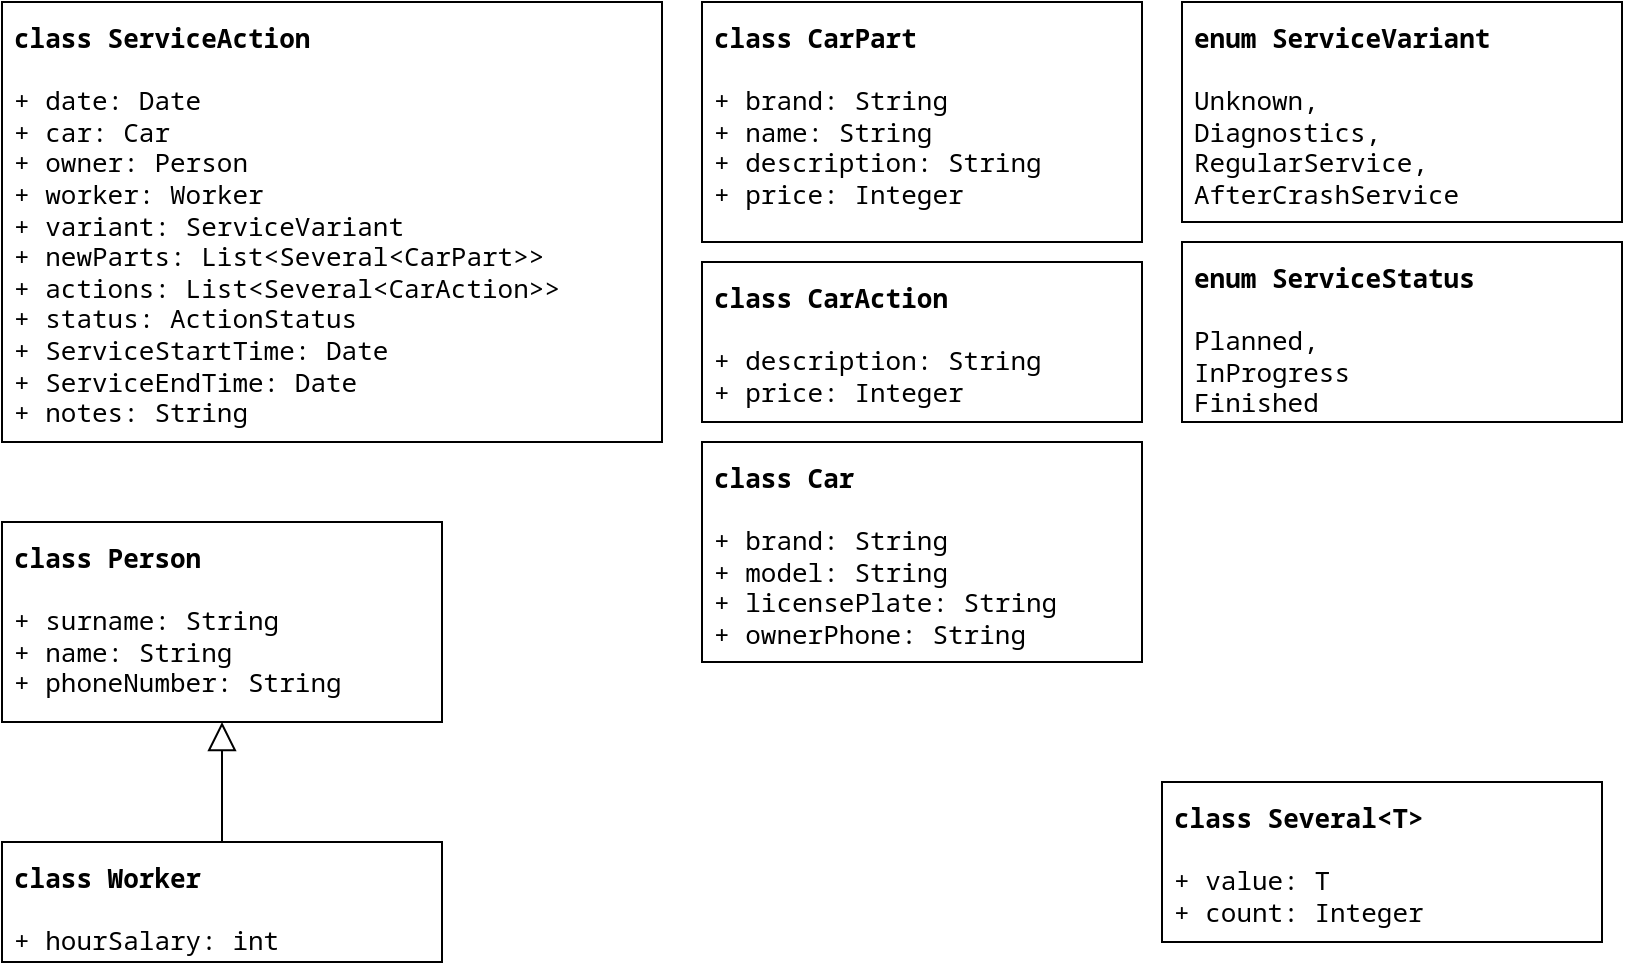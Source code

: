 <mxfile version="15.1.3" type="device"><diagram id="2p86WokGAZsW5lye8BkM" name="Page-1"><mxGraphModel dx="1094" dy="787" grid="1" gridSize="10" guides="1" tooltips="1" connect="1" arrows="1" fold="1" page="1" pageScale="1" pageWidth="827" pageHeight="1169" math="0" shadow="0"><root><mxCell id="0"/><mxCell id="1" parent="0"/><mxCell id="w5WbjDVzJlihcXKkpTZf-1" value="&lt;b&gt;class ServiceAction&lt;/b&gt;&lt;br&gt;&lt;br&gt;+ date: Date&lt;br&gt;+ car: Car&lt;br&gt;+ owner: Person&lt;br&gt;+ worker: Worker&lt;br&gt;+ variant: ServiceVariant&lt;br&gt;+ newParts: List&amp;lt;Several&amp;lt;CarPart&amp;gt;&amp;gt;&lt;br&gt;+ actions: List&amp;lt;Several&amp;lt;CarAction&amp;gt;&amp;gt;&amp;nbsp;&lt;br&gt;+ status: ActionStatus&lt;br&gt;+ ServiceStartTime: Date&lt;br&gt;+ ServiceEndTime: Date&lt;br&gt;+ notes: String" style="text;html=1;align=left;verticalAlign=top;whiteSpace=wrap;rounded=0;fontFamily=Noto Sans Mono;fontSource=https%3A%2F%2Ffonts.googleapis.com%2Fcss%3Ffamily%3DNoto%2BSans%2BMono;fontSize=13;strokeColor=#000000;fillColor=#ffffff;spacing=6;" parent="1" vertex="1"><mxGeometry x="10" y="10" width="330" height="220" as="geometry"/></mxCell><mxCell id="w5WbjDVzJlihcXKkpTZf-2" value="&lt;b&gt;enum ServiceVariant&lt;/b&gt;&lt;br&gt;&lt;br&gt;Unknown,&lt;br&gt;Diagnostics,&lt;br&gt;RegularService,&lt;br&gt;AfterCrashService" style="text;html=1;align=left;verticalAlign=top;whiteSpace=wrap;rounded=0;fontFamily=Noto Sans Mono;fontSource=https%3A%2F%2Ffonts.googleapis.com%2Fcss%3Ffamily%3DNoto%2BSans%2BMono;fontSize=13;strokeColor=#000000;fillColor=#ffffff;spacing=6;" parent="1" vertex="1"><mxGeometry x="600" y="10" width="220" height="110" as="geometry"/></mxCell><mxCell id="w5WbjDVzJlihcXKkpTZf-8" value="&lt;b&gt;class CarPart&lt;/b&gt;&lt;br&gt;&lt;br&gt;+ brand: String&lt;br&gt;+ name: String&lt;br&gt;+ description: String&lt;br&gt;+ price: Integer" style="text;html=1;align=left;verticalAlign=top;whiteSpace=wrap;rounded=0;fontFamily=Noto Sans Mono;fontSource=https%3A%2F%2Ffonts.googleapis.com%2Fcss%3Ffamily%3DNoto%2BSans%2BMono;fontSize=13;strokeColor=#000000;fillColor=#ffffff;spacing=6;" parent="1" vertex="1"><mxGeometry x="360" y="10" width="220" height="120" as="geometry"/></mxCell><mxCell id="w5WbjDVzJlihcXKkpTZf-9" value="&lt;b&gt;class Several&amp;lt;T&amp;gt;&lt;br&gt;&lt;/b&gt;&lt;br&gt;+ value: T&lt;br&gt;+ count: Integer" style="text;html=1;align=left;verticalAlign=top;whiteSpace=wrap;rounded=0;fontFamily=Noto Sans Mono;fontSource=https%3A%2F%2Ffonts.googleapis.com%2Fcss%3Ffamily%3DNoto%2BSans%2BMono;fontSize=13;strokeColor=#000000;fillColor=#ffffff;spacing=6;" parent="1" vertex="1"><mxGeometry x="590" y="400" width="220" height="80" as="geometry"/></mxCell><mxCell id="QrsshOssCWIMF5Q-fYUj-1" value="&lt;b&gt;class Car&lt;/b&gt;&lt;br&gt;&lt;br&gt;+ brand: String&lt;br&gt;+ model: String&lt;br&gt;+ licensePlate: String&lt;br&gt;+ ownerPhone: String" style="text;html=1;align=left;verticalAlign=top;whiteSpace=wrap;rounded=0;fontFamily=Noto Sans Mono;fontSource=https%3A%2F%2Ffonts.googleapis.com%2Fcss%3Ffamily%3DNoto%2BSans%2BMono;fontSize=13;strokeColor=#000000;fillColor=#ffffff;spacing=6;" parent="1" vertex="1"><mxGeometry x="360" y="230" width="220" height="110" as="geometry"/></mxCell><mxCell id="QrsshOssCWIMF5Q-fYUj-2" value="&lt;b&gt;class Person&lt;/b&gt;&lt;br&gt;&lt;br&gt;+ surname: String&lt;br&gt;+ name: String&lt;br&gt;+ phoneNumber: String" style="text;html=1;align=left;verticalAlign=top;whiteSpace=wrap;rounded=0;fontFamily=Noto Sans Mono;fontSource=https%3A%2F%2Ffonts.googleapis.com%2Fcss%3Ffamily%3DNoto%2BSans%2BMono;fontSize=13;strokeColor=#000000;fillColor=#ffffff;spacing=6;" parent="1" vertex="1"><mxGeometry x="10" y="270" width="220" height="100" as="geometry"/></mxCell><mxCell id="QrsshOssCWIMF5Q-fYUj-3" value="&lt;b&gt;class Worker&lt;/b&gt;&lt;br&gt;&lt;br&gt;+ hourSalary: int" style="text;html=1;align=left;verticalAlign=top;whiteSpace=wrap;rounded=0;fontFamily=Noto Sans Mono;fontSource=https%3A%2F%2Ffonts.googleapis.com%2Fcss%3Ffamily%3DNoto%2BSans%2BMono;fontSize=13;strokeColor=#000000;fillColor=#ffffff;spacing=6;" parent="1" vertex="1"><mxGeometry x="10" y="430" width="220" height="60" as="geometry"/></mxCell><mxCell id="QrsshOssCWIMF5Q-fYUj-4" value="" style="endArrow=block;endFill=0;endSize=12;html=1;fontFamily=Noto Sans Mono;fontSource=https%3A%2F%2Ffonts.googleapis.com%2Fcss%3Ffamily%3DNoto%2BSans%2BMono;fontSize=13;exitX=0.5;exitY=0;exitDx=0;exitDy=0;entryX=0.5;entryY=1;entryDx=0;entryDy=0;" parent="1" source="QrsshOssCWIMF5Q-fYUj-3" target="QrsshOssCWIMF5Q-fYUj-2" edge="1"><mxGeometry width="160" relative="1" as="geometry"><mxPoint x="50" y="110" as="sourcePoint"/><mxPoint x="-80" y="10" as="targetPoint"/><Array as="points"/></mxGeometry></mxCell><mxCell id="N5UdHtVlOHj5g_DkkrY8-1" value="&lt;b&gt;enum ServiceStatus&lt;/b&gt;&lt;br&gt;&lt;br&gt;Planned,&lt;br&gt;InProgress&lt;br&gt;Finished" style="text;html=1;align=left;verticalAlign=top;whiteSpace=wrap;rounded=0;fontFamily=Noto Sans Mono;fontSource=https%3A%2F%2Ffonts.googleapis.com%2Fcss%3Ffamily%3DNoto%2BSans%2BMono;fontSize=13;strokeColor=#000000;fillColor=#ffffff;spacing=6;" parent="1" vertex="1"><mxGeometry x="600" y="130" width="220" height="90" as="geometry"/></mxCell><mxCell id="8ReQ7NxsuU_OuWHyybZ7-1" value="&lt;b&gt;class CarAction&lt;/b&gt;&lt;br&gt;&lt;br&gt;+ description: String&lt;br&gt;+ price: Integer" style="text;html=1;align=left;verticalAlign=top;whiteSpace=wrap;rounded=0;fontFamily=Noto Sans Mono;fontSource=https%3A%2F%2Ffonts.googleapis.com%2Fcss%3Ffamily%3DNoto%2BSans%2BMono;fontSize=13;strokeColor=#000000;fillColor=#ffffff;spacing=6;" vertex="1" parent="1"><mxGeometry x="360" y="140" width="220" height="80" as="geometry"/></mxCell></root></mxGraphModel></diagram></mxfile>